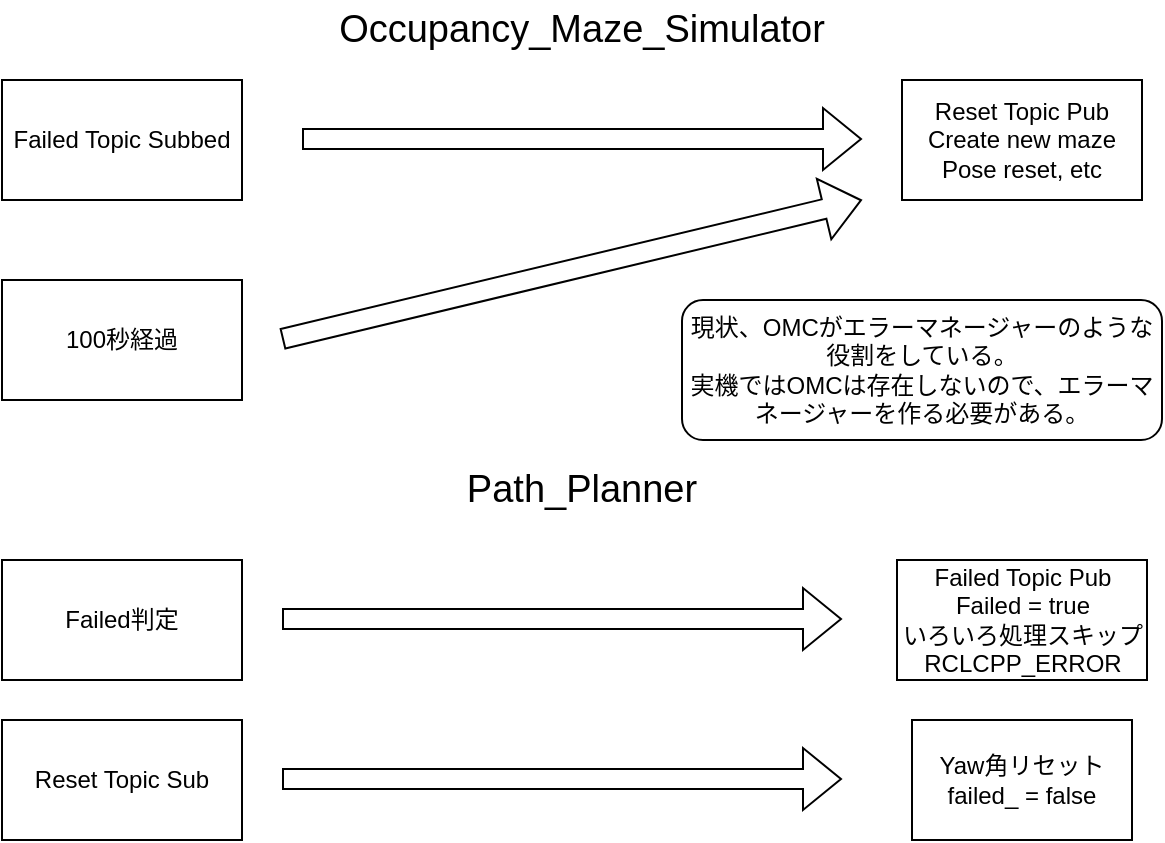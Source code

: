 <mxfile version="24.7.17">
  <diagram name="Page-1" id="EaeIXxta39bq04EpQXvT">
    <mxGraphModel dx="935" dy="647" grid="1" gridSize="10" guides="1" tooltips="1" connect="1" arrows="1" fold="1" page="1" pageScale="1" pageWidth="850" pageHeight="1100" math="0" shadow="0">
      <root>
        <mxCell id="0" />
        <mxCell id="1" parent="0" />
        <mxCell id="3p0c9HyfVl2Db0nPEEW6-1" value="Failed Topic Subbed" style="rounded=0;whiteSpace=wrap;html=1;" vertex="1" parent="1">
          <mxGeometry x="80" y="100" width="120" height="60" as="geometry" />
        </mxCell>
        <mxCell id="3p0c9HyfVl2Db0nPEEW6-2" value="Reset Topic Pub&lt;br&gt;Create new maze&lt;br&gt;Pose reset, etc" style="rounded=0;whiteSpace=wrap;html=1;" vertex="1" parent="1">
          <mxGeometry x="530" y="100" width="120" height="60" as="geometry" />
        </mxCell>
        <mxCell id="3p0c9HyfVl2Db0nPEEW6-3" value="" style="shape=flexArrow;endArrow=classic;html=1;rounded=0;" edge="1" parent="1">
          <mxGeometry width="50" height="50" relative="1" as="geometry">
            <mxPoint x="230" y="129.5" as="sourcePoint" />
            <mxPoint x="510" y="129.5" as="targetPoint" />
          </mxGeometry>
        </mxCell>
        <mxCell id="3p0c9HyfVl2Db0nPEEW6-4" value="100秒経過" style="rounded=0;whiteSpace=wrap;html=1;" vertex="1" parent="1">
          <mxGeometry x="80" y="200" width="120" height="60" as="geometry" />
        </mxCell>
        <mxCell id="3p0c9HyfVl2Db0nPEEW6-5" value="" style="shape=flexArrow;endArrow=classic;html=1;rounded=0;" edge="1" parent="1">
          <mxGeometry width="50" height="50" relative="1" as="geometry">
            <mxPoint x="220" y="229.5" as="sourcePoint" />
            <mxPoint x="510" y="160" as="targetPoint" />
          </mxGeometry>
        </mxCell>
        <mxCell id="3p0c9HyfVl2Db0nPEEW6-6" value="Failed判定" style="rounded=0;whiteSpace=wrap;html=1;" vertex="1" parent="1">
          <mxGeometry x="80" y="340" width="120" height="60" as="geometry" />
        </mxCell>
        <mxCell id="3p0c9HyfVl2Db0nPEEW6-7" value="&lt;font style=&quot;font-size: 19px;&quot;&gt;Occupancy_Maze_Simulator&lt;/font&gt;" style="text;html=1;align=center;verticalAlign=middle;whiteSpace=wrap;rounded=0;" vertex="1" parent="1">
          <mxGeometry x="340" y="60" width="60" height="30" as="geometry" />
        </mxCell>
        <mxCell id="3p0c9HyfVl2Db0nPEEW6-8" value="&lt;font style=&quot;font-size: 19px;&quot;&gt;Path_Planner&lt;/font&gt;" style="text;html=1;align=center;verticalAlign=middle;whiteSpace=wrap;rounded=0;" vertex="1" parent="1">
          <mxGeometry x="275" y="290" width="190" height="30" as="geometry" />
        </mxCell>
        <mxCell id="3p0c9HyfVl2Db0nPEEW6-9" value="" style="shape=flexArrow;endArrow=classic;html=1;rounded=0;" edge="1" parent="1">
          <mxGeometry width="50" height="50" relative="1" as="geometry">
            <mxPoint x="220" y="369.5" as="sourcePoint" />
            <mxPoint x="500" y="369.5" as="targetPoint" />
          </mxGeometry>
        </mxCell>
        <mxCell id="3p0c9HyfVl2Db0nPEEW6-10" value="Failed Topic Pub&lt;div&gt;Failed = true&lt;br&gt;いろいろ処理スキップ&lt;br&gt;RCLCPP_ERROR&lt;/div&gt;" style="rounded=0;whiteSpace=wrap;html=1;" vertex="1" parent="1">
          <mxGeometry x="527.5" y="340" width="125" height="60" as="geometry" />
        </mxCell>
        <mxCell id="3p0c9HyfVl2Db0nPEEW6-11" value="Reset Topic Sub" style="rounded=0;whiteSpace=wrap;html=1;" vertex="1" parent="1">
          <mxGeometry x="80" y="420" width="120" height="60" as="geometry" />
        </mxCell>
        <mxCell id="3p0c9HyfVl2Db0nPEEW6-12" value="" style="shape=flexArrow;endArrow=classic;html=1;rounded=0;" edge="1" parent="1">
          <mxGeometry width="50" height="50" relative="1" as="geometry">
            <mxPoint x="220" y="449.5" as="sourcePoint" />
            <mxPoint x="500" y="449.5" as="targetPoint" />
          </mxGeometry>
        </mxCell>
        <mxCell id="3p0c9HyfVl2Db0nPEEW6-13" value="Yaw角リセット&lt;div&gt;failed_ = false&lt;/div&gt;" style="rounded=0;whiteSpace=wrap;html=1;" vertex="1" parent="1">
          <mxGeometry x="535" y="420" width="110" height="60" as="geometry" />
        </mxCell>
        <mxCell id="3p0c9HyfVl2Db0nPEEW6-16" value="現状、OMCがエラーマネージャーのような役割をしている。&lt;div&gt;実機ではOMCは存在しないので、エラーマネージャーを作る必要がある。&lt;/div&gt;" style="rounded=1;whiteSpace=wrap;html=1;" vertex="1" parent="1">
          <mxGeometry x="420" y="210" width="240" height="70" as="geometry" />
        </mxCell>
      </root>
    </mxGraphModel>
  </diagram>
</mxfile>
